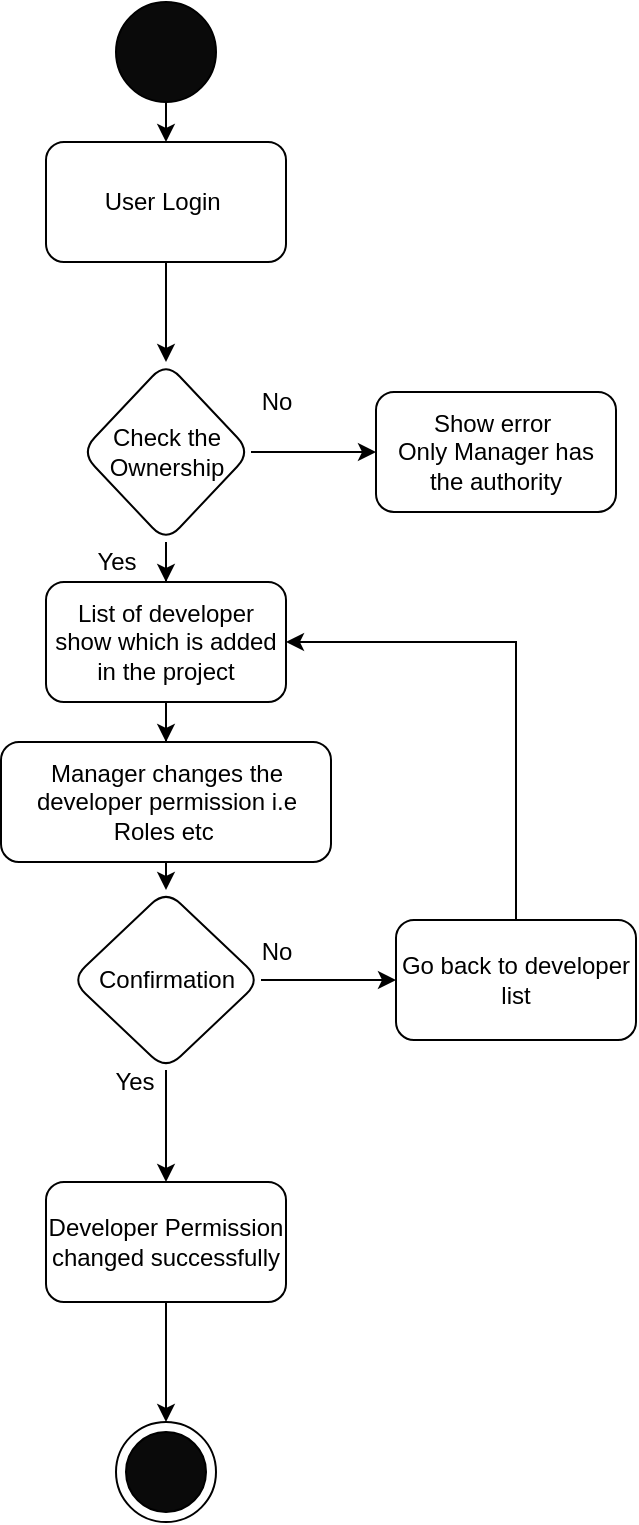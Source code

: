 <mxfile version="16.4.3" type="device"><diagram id="_Cr2xPF8hKN-EZof07qv" name="Page-1"><mxGraphModel dx="398" dy="415" grid="1" gridSize="10" guides="1" tooltips="1" connect="1" arrows="1" fold="1" page="1" pageScale="1" pageWidth="827" pageHeight="1169" math="0" shadow="0"><root><mxCell id="0"/><mxCell id="1" parent="0"/><mxCell id="vSj5OcMLWK0AE6LoMjmY-44" style="edgeStyle=orthogonalEdgeStyle;rounded=0;orthogonalLoop=1;jettySize=auto;html=1;exitX=0.5;exitY=1;exitDx=0;exitDy=0;entryX=0.5;entryY=0;entryDx=0;entryDy=0;" edge="1" parent="1" source="vSj5OcMLWK0AE6LoMjmY-45" target="vSj5OcMLWK0AE6LoMjmY-47"><mxGeometry relative="1" as="geometry"/></mxCell><mxCell id="vSj5OcMLWK0AE6LoMjmY-45" value="" style="ellipse;whiteSpace=wrap;html=1;aspect=fixed;fillColor=#0A0A0A;" vertex="1" parent="1"><mxGeometry x="190" y="120" width="50" height="50" as="geometry"/></mxCell><mxCell id="vSj5OcMLWK0AE6LoMjmY-46" value="" style="edgeStyle=orthogonalEdgeStyle;rounded=0;orthogonalLoop=1;jettySize=auto;html=1;" edge="1" parent="1" source="vSj5OcMLWK0AE6LoMjmY-47" target="vSj5OcMLWK0AE6LoMjmY-52"><mxGeometry relative="1" as="geometry"/></mxCell><mxCell id="vSj5OcMLWK0AE6LoMjmY-47" value="User Login&amp;nbsp;" style="rounded=1;whiteSpace=wrap;html=1;fillColor=#FFFFFF;" vertex="1" parent="1"><mxGeometry x="155" y="190" width="120" height="60" as="geometry"/></mxCell><mxCell id="vSj5OcMLWK0AE6LoMjmY-48" value="" style="ellipse;whiteSpace=wrap;html=1;aspect=fixed;fillColor=#FFFFFF;" vertex="1" parent="1"><mxGeometry x="190" y="830" width="50" height="50" as="geometry"/></mxCell><mxCell id="vSj5OcMLWK0AE6LoMjmY-49" value="" style="ellipse;whiteSpace=wrap;html=1;aspect=fixed;fillColor=#0A0A0A;" vertex="1" parent="1"><mxGeometry x="195" y="835" width="40" height="40" as="geometry"/></mxCell><mxCell id="vSj5OcMLWK0AE6LoMjmY-50" value="" style="edgeStyle=orthogonalEdgeStyle;rounded=0;orthogonalLoop=1;jettySize=auto;html=1;" edge="1" parent="1" source="vSj5OcMLWK0AE6LoMjmY-52" target="vSj5OcMLWK0AE6LoMjmY-53"><mxGeometry relative="1" as="geometry"/></mxCell><mxCell id="vSj5OcMLWK0AE6LoMjmY-51" value="" style="edgeStyle=orthogonalEdgeStyle;rounded=0;orthogonalLoop=1;jettySize=auto;html=1;" edge="1" parent="1" source="vSj5OcMLWK0AE6LoMjmY-52" target="vSj5OcMLWK0AE6LoMjmY-57"><mxGeometry relative="1" as="geometry"/></mxCell><mxCell id="vSj5OcMLWK0AE6LoMjmY-52" value="Check the Ownership" style="rhombus;whiteSpace=wrap;html=1;fillColor=#FFFFFF;rounded=1;" vertex="1" parent="1"><mxGeometry x="172.5" y="300" width="85" height="90" as="geometry"/></mxCell><mxCell id="vSj5OcMLWK0AE6LoMjmY-53" value="Show error&amp;nbsp;&lt;br&gt;Only Manager has the authority" style="whiteSpace=wrap;html=1;fillColor=#FFFFFF;rounded=1;" vertex="1" parent="1"><mxGeometry x="320" y="315" width="120" height="60" as="geometry"/></mxCell><mxCell id="vSj5OcMLWK0AE6LoMjmY-54" value="No" style="text;html=1;align=center;verticalAlign=middle;resizable=0;points=[];autosize=1;strokeColor=none;fillColor=none;" vertex="1" parent="1"><mxGeometry x="255" y="310" width="30" height="20" as="geometry"/></mxCell><mxCell id="vSj5OcMLWK0AE6LoMjmY-55" value="Yes" style="text;html=1;align=center;verticalAlign=middle;resizable=0;points=[];autosize=1;strokeColor=none;fillColor=none;" vertex="1" parent="1"><mxGeometry x="170" y="390" width="40" height="20" as="geometry"/></mxCell><mxCell id="vSj5OcMLWK0AE6LoMjmY-68" value="" style="edgeStyle=orthogonalEdgeStyle;rounded=0;orthogonalLoop=1;jettySize=auto;html=1;" edge="1" parent="1" source="vSj5OcMLWK0AE6LoMjmY-57" target="vSj5OcMLWK0AE6LoMjmY-67"><mxGeometry relative="1" as="geometry"/></mxCell><mxCell id="vSj5OcMLWK0AE6LoMjmY-57" value="List of developer show which is added in the project" style="whiteSpace=wrap;html=1;fillColor=#FFFFFF;rounded=1;" vertex="1" parent="1"><mxGeometry x="155" y="410" width="120" height="60" as="geometry"/></mxCell><mxCell id="vSj5OcMLWK0AE6LoMjmY-58" value="" style="edgeStyle=orthogonalEdgeStyle;rounded=0;orthogonalLoop=1;jettySize=auto;html=1;" edge="1" parent="1" source="vSj5OcMLWK0AE6LoMjmY-60" target="vSj5OcMLWK0AE6LoMjmY-61"><mxGeometry relative="1" as="geometry"/></mxCell><mxCell id="vSj5OcMLWK0AE6LoMjmY-59" value="" style="edgeStyle=orthogonalEdgeStyle;rounded=0;orthogonalLoop=1;jettySize=auto;html=1;" edge="1" parent="1" source="vSj5OcMLWK0AE6LoMjmY-60" target="vSj5OcMLWK0AE6LoMjmY-64"><mxGeometry relative="1" as="geometry"/></mxCell><mxCell id="vSj5OcMLWK0AE6LoMjmY-60" value="Confirmation" style="rhombus;whiteSpace=wrap;html=1;fillColor=#FFFFFF;rounded=1;" vertex="1" parent="1"><mxGeometry x="167.5" y="564" width="95" height="90" as="geometry"/></mxCell><mxCell id="vSj5OcMLWK0AE6LoMjmY-66" style="edgeStyle=orthogonalEdgeStyle;rounded=0;orthogonalLoop=1;jettySize=auto;html=1;exitX=0.5;exitY=0;exitDx=0;exitDy=0;entryX=1;entryY=0.5;entryDx=0;entryDy=0;" edge="1" parent="1" source="vSj5OcMLWK0AE6LoMjmY-61" target="vSj5OcMLWK0AE6LoMjmY-57"><mxGeometry relative="1" as="geometry"/></mxCell><mxCell id="vSj5OcMLWK0AE6LoMjmY-61" value="Go back to developer list" style="whiteSpace=wrap;html=1;fillColor=#FFFFFF;rounded=1;" vertex="1" parent="1"><mxGeometry x="330" y="579" width="120" height="60" as="geometry"/></mxCell><mxCell id="vSj5OcMLWK0AE6LoMjmY-62" value="No" style="text;html=1;align=center;verticalAlign=middle;resizable=0;points=[];autosize=1;strokeColor=none;fillColor=none;" vertex="1" parent="1"><mxGeometry x="255" y="585" width="30" height="20" as="geometry"/></mxCell><mxCell id="vSj5OcMLWK0AE6LoMjmY-63" style="edgeStyle=orthogonalEdgeStyle;rounded=0;orthogonalLoop=1;jettySize=auto;html=1;exitX=0.5;exitY=1;exitDx=0;exitDy=0;entryX=0.5;entryY=0;entryDx=0;entryDy=0;" edge="1" parent="1" source="vSj5OcMLWK0AE6LoMjmY-64" target="vSj5OcMLWK0AE6LoMjmY-48"><mxGeometry relative="1" as="geometry"/></mxCell><mxCell id="vSj5OcMLWK0AE6LoMjmY-64" value="Developer Permission changed successfully" style="whiteSpace=wrap;html=1;fillColor=#FFFFFF;rounded=1;" vertex="1" parent="1"><mxGeometry x="155" y="710" width="120" height="60" as="geometry"/></mxCell><mxCell id="vSj5OcMLWK0AE6LoMjmY-65" value="Yes" style="text;html=1;align=center;verticalAlign=middle;resizable=0;points=[];autosize=1;strokeColor=none;fillColor=none;" vertex="1" parent="1"><mxGeometry x="179" y="650" width="40" height="20" as="geometry"/></mxCell><mxCell id="vSj5OcMLWK0AE6LoMjmY-69" style="edgeStyle=orthogonalEdgeStyle;rounded=0;orthogonalLoop=1;jettySize=auto;html=1;exitX=0.5;exitY=1;exitDx=0;exitDy=0;entryX=0.5;entryY=0;entryDx=0;entryDy=0;" edge="1" parent="1" source="vSj5OcMLWK0AE6LoMjmY-67" target="vSj5OcMLWK0AE6LoMjmY-60"><mxGeometry relative="1" as="geometry"/></mxCell><mxCell id="vSj5OcMLWK0AE6LoMjmY-67" value="Manager changes the developer permission i.e Roles etc&amp;nbsp;" style="whiteSpace=wrap;html=1;fillColor=#FFFFFF;rounded=1;" vertex="1" parent="1"><mxGeometry x="132.5" y="490" width="165" height="60" as="geometry"/></mxCell></root></mxGraphModel></diagram></mxfile>